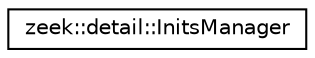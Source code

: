 digraph "Graphical Class Hierarchy"
{
 // LATEX_PDF_SIZE
  edge [fontname="Helvetica",fontsize="10",labelfontname="Helvetica",labelfontsize="10"];
  node [fontname="Helvetica",fontsize="10",shape=record];
  rankdir="LR";
  Node0 [label="zeek::detail::InitsManager",height=0.2,width=0.4,color="black", fillcolor="white", style="filled",URL="$d9/dab/classzeek_1_1detail_1_1InitsManager.html",tooltip=" "];
}
